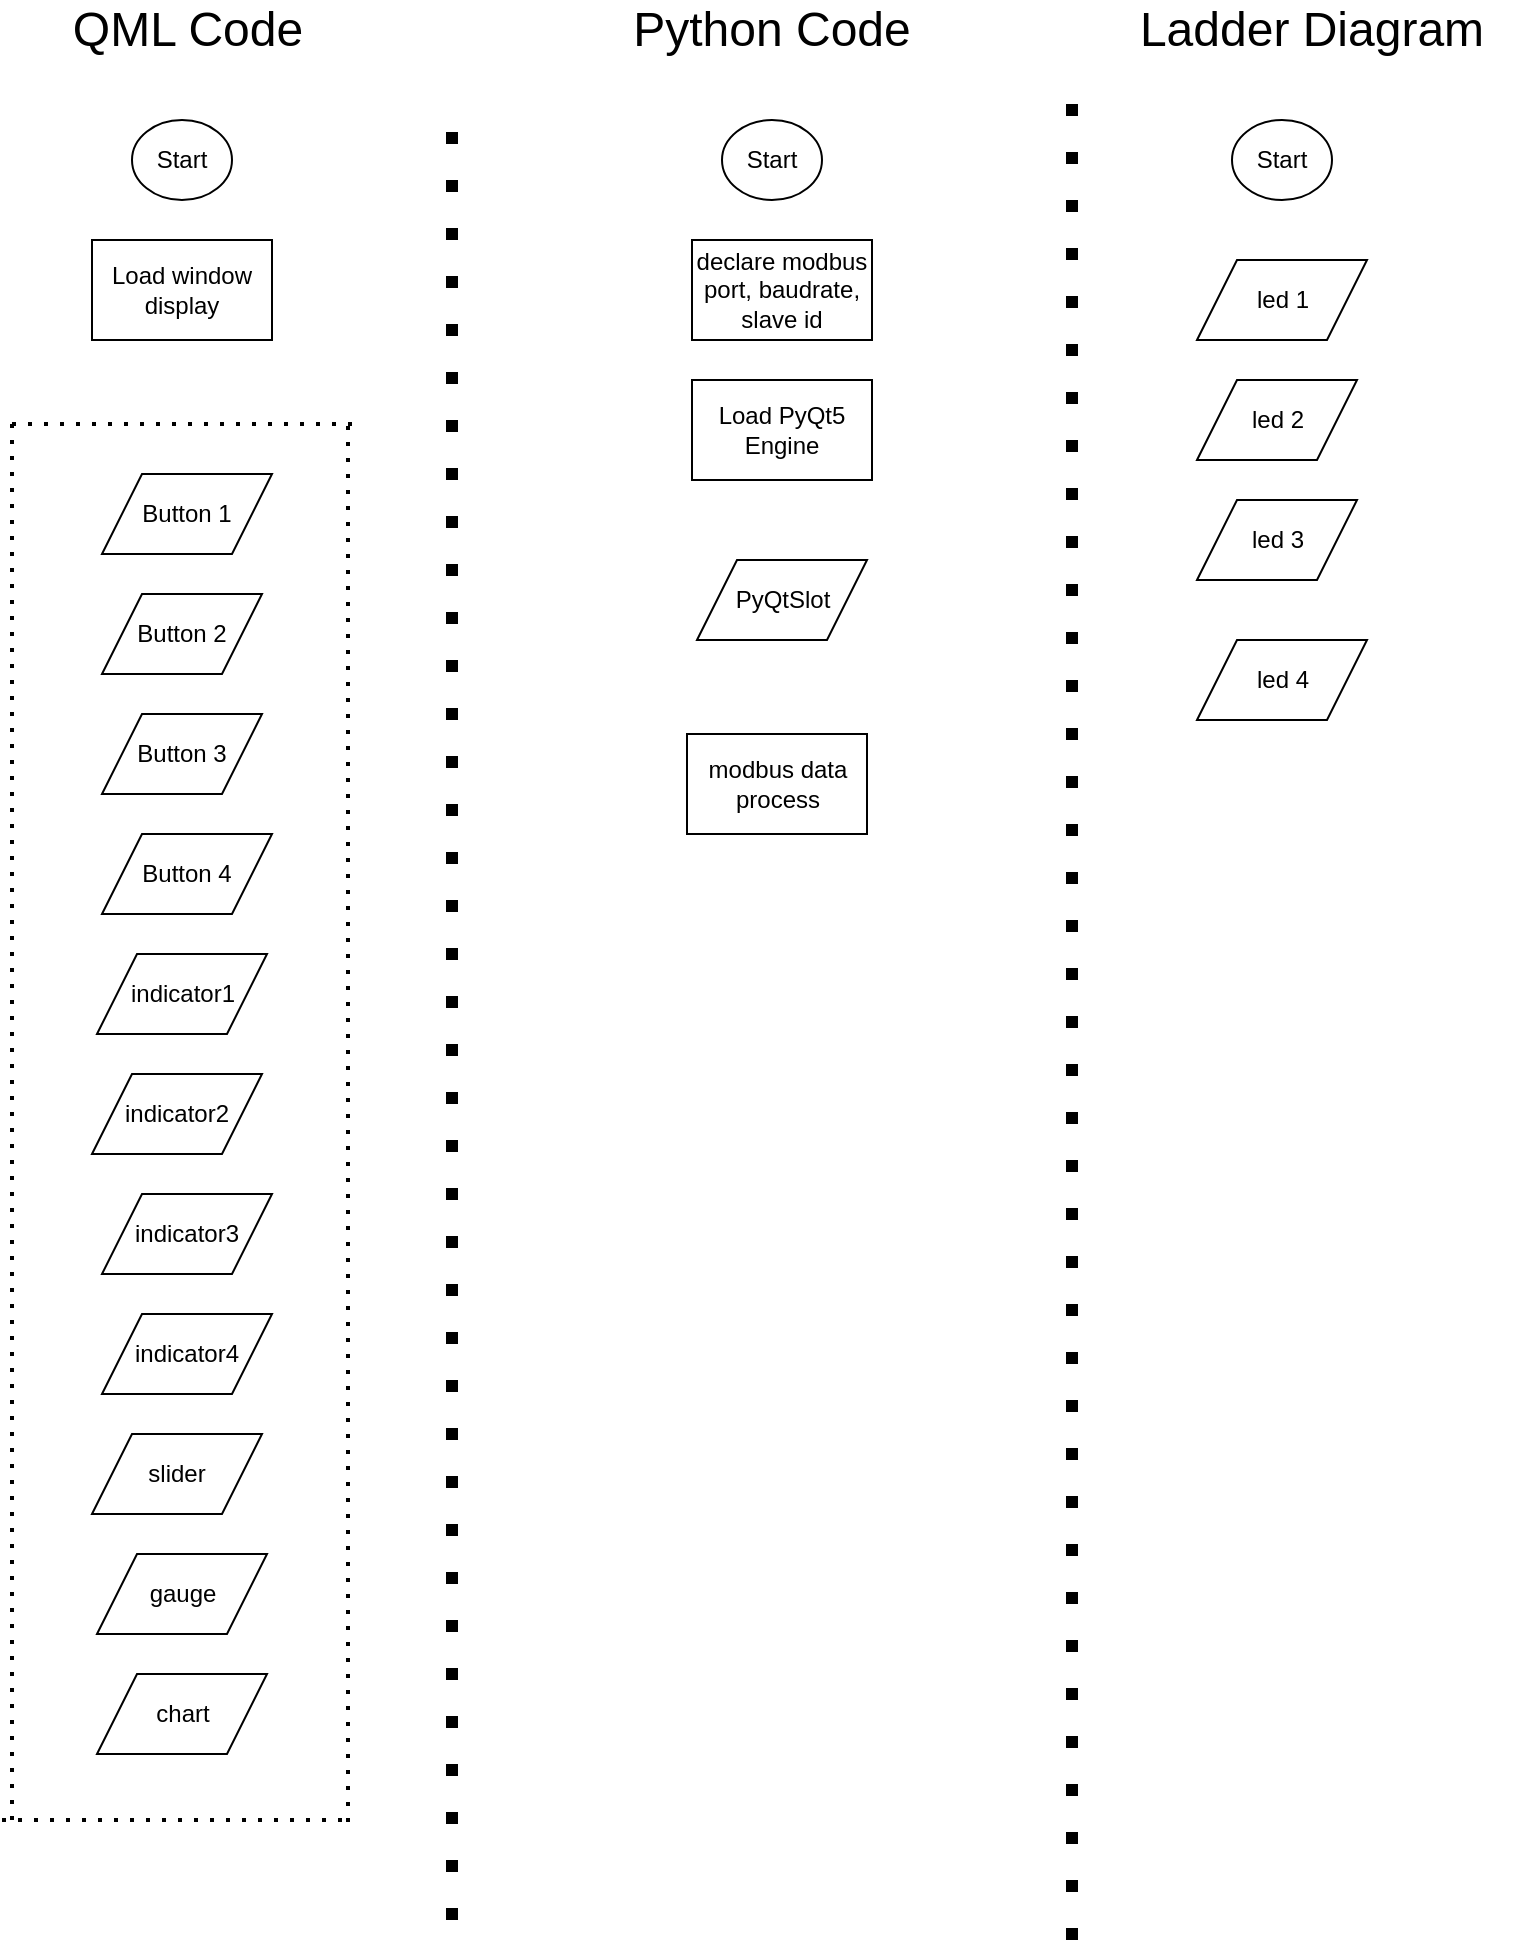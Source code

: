 <mxfile version="21.1.7" type="github">
  <diagram name="Page-1" id="lVUlWz7LJa00bjVZGHgd">
    <mxGraphModel dx="1257" dy="691" grid="1" gridSize="10" guides="1" tooltips="1" connect="1" arrows="1" fold="1" page="1" pageScale="1" pageWidth="850" pageHeight="1100" math="0" shadow="0">
      <root>
        <mxCell id="0" />
        <mxCell id="1" parent="0" />
        <mxCell id="QY4sg_2AmRACwEPoSQQL-1" value="" style="endArrow=none;dashed=1;html=1;dashPattern=1 3;strokeWidth=6;rounded=0;" edge="1" parent="1">
          <mxGeometry width="50" height="50" relative="1" as="geometry">
            <mxPoint x="280" y="990" as="sourcePoint" />
            <mxPoint x="280" y="80" as="targetPoint" />
          </mxGeometry>
        </mxCell>
        <mxCell id="QY4sg_2AmRACwEPoSQQL-2" value="" style="endArrow=none;dashed=1;html=1;dashPattern=1 3;strokeWidth=6;rounded=0;" edge="1" parent="1">
          <mxGeometry width="50" height="50" relative="1" as="geometry">
            <mxPoint x="590" y="1000" as="sourcePoint" />
            <mxPoint x="590" y="80" as="targetPoint" />
          </mxGeometry>
        </mxCell>
        <mxCell id="QY4sg_2AmRACwEPoSQQL-3" value="&lt;font style=&quot;font-size: 24px;&quot;&gt;QML Code&lt;/font&gt;" style="text;html=1;strokeColor=none;fillColor=none;align=center;verticalAlign=middle;whiteSpace=wrap;rounded=0;" vertex="1" parent="1">
          <mxGeometry x="82.5" y="30" width="130" height="30" as="geometry" />
        </mxCell>
        <mxCell id="QY4sg_2AmRACwEPoSQQL-4" value="&lt;font style=&quot;font-size: 24px;&quot;&gt;Python Code&lt;/font&gt;" style="text;html=1;strokeColor=none;fillColor=none;align=center;verticalAlign=middle;whiteSpace=wrap;rounded=0;" vertex="1" parent="1">
          <mxGeometry x="360" y="30" width="160" height="30" as="geometry" />
        </mxCell>
        <mxCell id="QY4sg_2AmRACwEPoSQQL-5" value="&lt;font style=&quot;font-size: 24px;&quot;&gt;Ladder Diagram&lt;/font&gt;" style="text;html=1;strokeColor=none;fillColor=none;align=center;verticalAlign=middle;whiteSpace=wrap;rounded=0;" vertex="1" parent="1">
          <mxGeometry x="610" y="30" width="200" height="30" as="geometry" />
        </mxCell>
        <mxCell id="QY4sg_2AmRACwEPoSQQL-6" value="Start" style="ellipse;whiteSpace=wrap;html=1;" vertex="1" parent="1">
          <mxGeometry x="120" y="90" width="50" height="40" as="geometry" />
        </mxCell>
        <mxCell id="QY4sg_2AmRACwEPoSQQL-7" value="Start" style="ellipse;whiteSpace=wrap;html=1;" vertex="1" parent="1">
          <mxGeometry x="415" y="90" width="50" height="40" as="geometry" />
        </mxCell>
        <mxCell id="QY4sg_2AmRACwEPoSQQL-8" value="Start" style="ellipse;whiteSpace=wrap;html=1;" vertex="1" parent="1">
          <mxGeometry x="670" y="90" width="50" height="40" as="geometry" />
        </mxCell>
        <mxCell id="QY4sg_2AmRACwEPoSQQL-9" value="Load PyQt5 Engine" style="rounded=0;whiteSpace=wrap;html=1;" vertex="1" parent="1">
          <mxGeometry x="400" y="220" width="90" height="50" as="geometry" />
        </mxCell>
        <mxCell id="QY4sg_2AmRACwEPoSQQL-10" value="Load window display" style="rounded=0;whiteSpace=wrap;html=1;" vertex="1" parent="1">
          <mxGeometry x="100" y="150" width="90" height="50" as="geometry" />
        </mxCell>
        <mxCell id="QY4sg_2AmRACwEPoSQQL-11" value="modbus data process" style="rounded=0;whiteSpace=wrap;html=1;" vertex="1" parent="1">
          <mxGeometry x="397.5" y="397" width="90" height="50" as="geometry" />
        </mxCell>
        <mxCell id="QY4sg_2AmRACwEPoSQQL-13" value="declare modbus port, baudrate, slave id" style="rounded=0;whiteSpace=wrap;html=1;" vertex="1" parent="1">
          <mxGeometry x="400" y="150" width="90" height="50" as="geometry" />
        </mxCell>
        <mxCell id="QY4sg_2AmRACwEPoSQQL-15" value="PyQtSlot" style="shape=parallelogram;perimeter=parallelogramPerimeter;whiteSpace=wrap;html=1;fixedSize=1;" vertex="1" parent="1">
          <mxGeometry x="402.5" y="310" width="85" height="40" as="geometry" />
        </mxCell>
        <mxCell id="QY4sg_2AmRACwEPoSQQL-17" value="Button 1" style="shape=parallelogram;perimeter=parallelogramPerimeter;whiteSpace=wrap;html=1;fixedSize=1;" vertex="1" parent="1">
          <mxGeometry x="105" y="267" width="85" height="40" as="geometry" />
        </mxCell>
        <mxCell id="QY4sg_2AmRACwEPoSQQL-18" value="Button 2" style="shape=parallelogram;perimeter=parallelogramPerimeter;whiteSpace=wrap;html=1;fixedSize=1;" vertex="1" parent="1">
          <mxGeometry x="105" y="327" width="80" height="40" as="geometry" />
        </mxCell>
        <mxCell id="QY4sg_2AmRACwEPoSQQL-19" value="Button 3" style="shape=parallelogram;perimeter=parallelogramPerimeter;whiteSpace=wrap;html=1;fixedSize=1;" vertex="1" parent="1">
          <mxGeometry x="105" y="387" width="80" height="40" as="geometry" />
        </mxCell>
        <mxCell id="QY4sg_2AmRACwEPoSQQL-20" value="Button 4" style="shape=parallelogram;perimeter=parallelogramPerimeter;whiteSpace=wrap;html=1;fixedSize=1;" vertex="1" parent="1">
          <mxGeometry x="105" y="447" width="85" height="40" as="geometry" />
        </mxCell>
        <mxCell id="QY4sg_2AmRACwEPoSQQL-21" value="indicator1" style="shape=parallelogram;perimeter=parallelogramPerimeter;whiteSpace=wrap;html=1;fixedSize=1;" vertex="1" parent="1">
          <mxGeometry x="102.5" y="507" width="85" height="40" as="geometry" />
        </mxCell>
        <mxCell id="QY4sg_2AmRACwEPoSQQL-22" value="indicator2" style="shape=parallelogram;perimeter=parallelogramPerimeter;whiteSpace=wrap;html=1;fixedSize=1;" vertex="1" parent="1">
          <mxGeometry x="100" y="567" width="85" height="40" as="geometry" />
        </mxCell>
        <mxCell id="QY4sg_2AmRACwEPoSQQL-23" value="indicator3" style="shape=parallelogram;perimeter=parallelogramPerimeter;whiteSpace=wrap;html=1;fixedSize=1;" vertex="1" parent="1">
          <mxGeometry x="105" y="627" width="85" height="40" as="geometry" />
        </mxCell>
        <mxCell id="QY4sg_2AmRACwEPoSQQL-24" value="indicator4" style="shape=parallelogram;perimeter=parallelogramPerimeter;whiteSpace=wrap;html=1;fixedSize=1;" vertex="1" parent="1">
          <mxGeometry x="105" y="687" width="85" height="40" as="geometry" />
        </mxCell>
        <mxCell id="QY4sg_2AmRACwEPoSQQL-25" value="slider" style="shape=parallelogram;perimeter=parallelogramPerimeter;whiteSpace=wrap;html=1;fixedSize=1;" vertex="1" parent="1">
          <mxGeometry x="100" y="747" width="85" height="40" as="geometry" />
        </mxCell>
        <mxCell id="QY4sg_2AmRACwEPoSQQL-26" value="gauge" style="shape=parallelogram;perimeter=parallelogramPerimeter;whiteSpace=wrap;html=1;fixedSize=1;" vertex="1" parent="1">
          <mxGeometry x="102.5" y="807" width="85" height="40" as="geometry" />
        </mxCell>
        <mxCell id="QY4sg_2AmRACwEPoSQQL-27" value="chart" style="shape=parallelogram;perimeter=parallelogramPerimeter;whiteSpace=wrap;html=1;fixedSize=1;" vertex="1" parent="1">
          <mxGeometry x="102.5" y="867" width="85" height="40" as="geometry" />
        </mxCell>
        <mxCell id="QY4sg_2AmRACwEPoSQQL-28" value="led 1" style="shape=parallelogram;perimeter=parallelogramPerimeter;whiteSpace=wrap;html=1;fixedSize=1;" vertex="1" parent="1">
          <mxGeometry x="652.5" y="160" width="85" height="40" as="geometry" />
        </mxCell>
        <mxCell id="QY4sg_2AmRACwEPoSQQL-29" value="led 2" style="shape=parallelogram;perimeter=parallelogramPerimeter;whiteSpace=wrap;html=1;fixedSize=1;" vertex="1" parent="1">
          <mxGeometry x="652.5" y="220" width="80" height="40" as="geometry" />
        </mxCell>
        <mxCell id="QY4sg_2AmRACwEPoSQQL-30" value="led 3" style="shape=parallelogram;perimeter=parallelogramPerimeter;whiteSpace=wrap;html=1;fixedSize=1;" vertex="1" parent="1">
          <mxGeometry x="652.5" y="280" width="80" height="40" as="geometry" />
        </mxCell>
        <mxCell id="QY4sg_2AmRACwEPoSQQL-31" value="led 4" style="shape=parallelogram;perimeter=parallelogramPerimeter;whiteSpace=wrap;html=1;fixedSize=1;" vertex="1" parent="1">
          <mxGeometry x="652.5" y="350" width="85" height="40" as="geometry" />
        </mxCell>
        <mxCell id="QY4sg_2AmRACwEPoSQQL-32" value="" style="endArrow=none;dashed=1;html=1;dashPattern=1 3;strokeWidth=2;rounded=0;" edge="1" parent="1">
          <mxGeometry width="50" height="50" relative="1" as="geometry">
            <mxPoint x="60" y="242" as="sourcePoint" />
            <mxPoint x="230" y="242" as="targetPoint" />
          </mxGeometry>
        </mxCell>
        <mxCell id="QY4sg_2AmRACwEPoSQQL-33" value="" style="endArrow=none;dashed=1;html=1;dashPattern=1 3;strokeWidth=2;rounded=0;" edge="1" parent="1">
          <mxGeometry width="50" height="50" relative="1" as="geometry">
            <mxPoint x="60" y="940" as="sourcePoint" />
            <mxPoint x="60" y="239.41" as="targetPoint" />
          </mxGeometry>
        </mxCell>
        <mxCell id="QY4sg_2AmRACwEPoSQQL-34" value="" style="endArrow=none;dashed=1;html=1;dashPattern=1 3;strokeWidth=2;rounded=0;" edge="1" parent="1">
          <mxGeometry width="50" height="50" relative="1" as="geometry">
            <mxPoint x="55" y="940" as="sourcePoint" />
            <mxPoint x="230" y="940" as="targetPoint" />
          </mxGeometry>
        </mxCell>
        <mxCell id="QY4sg_2AmRACwEPoSQQL-35" value="" style="endArrow=none;dashed=1;html=1;dashPattern=1 3;strokeWidth=2;rounded=0;" edge="1" parent="1">
          <mxGeometry width="50" height="50" relative="1" as="geometry">
            <mxPoint x="228" y="941" as="sourcePoint" />
            <mxPoint x="228" y="240.41" as="targetPoint" />
          </mxGeometry>
        </mxCell>
      </root>
    </mxGraphModel>
  </diagram>
</mxfile>

